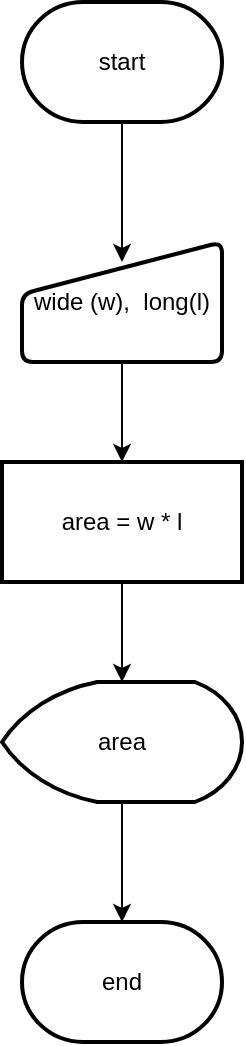 <mxfile version="14.9.4" type="github">
  <diagram id="gcdqIl62TrouCr1aFTg6" name="Page-1">
    <mxGraphModel dx="1422" dy="754" grid="1" gridSize="10" guides="1" tooltips="1" connect="1" arrows="1" fold="1" page="1" pageScale="1" pageWidth="850" pageHeight="1100" math="0" shadow="0">
      <root>
        <mxCell id="0" />
        <mxCell id="1" parent="0" />
        <mxCell id="FEpp2K_y1Ivf0mxCMOVs-18" style="edgeStyle=orthogonalEdgeStyle;rounded=0;orthogonalLoop=1;jettySize=auto;html=1;" edge="1" parent="1" source="FEpp2K_y1Ivf0mxCMOVs-1">
          <mxGeometry relative="1" as="geometry">
            <mxPoint x="430" y="270" as="targetPoint" />
          </mxGeometry>
        </mxCell>
        <mxCell id="FEpp2K_y1Ivf0mxCMOVs-1" value="start" style="strokeWidth=2;html=1;shape=mxgraph.flowchart.terminator;whiteSpace=wrap;" vertex="1" parent="1">
          <mxGeometry x="380" y="140" width="100" height="60" as="geometry" />
        </mxCell>
        <mxCell id="FEpp2K_y1Ivf0mxCMOVs-5" value="" style="edgeStyle=orthogonalEdgeStyle;rounded=0;orthogonalLoop=1;jettySize=auto;html=1;" edge="1" parent="1" source="FEpp2K_y1Ivf0mxCMOVs-2" target="FEpp2K_y1Ivf0mxCMOVs-4">
          <mxGeometry relative="1" as="geometry" />
        </mxCell>
        <mxCell id="FEpp2K_y1Ivf0mxCMOVs-2" value="wide (w),&amp;nbsp; long(l)" style="html=1;strokeWidth=2;shape=manualInput;whiteSpace=wrap;rounded=1;size=26;arcSize=11;" vertex="1" parent="1">
          <mxGeometry x="380" y="260" width="100" height="60" as="geometry" />
        </mxCell>
        <mxCell id="FEpp2K_y1Ivf0mxCMOVs-7" value="" style="edgeStyle=orthogonalEdgeStyle;rounded=0;orthogonalLoop=1;jettySize=auto;html=1;" edge="1" parent="1" source="FEpp2K_y1Ivf0mxCMOVs-4" target="FEpp2K_y1Ivf0mxCMOVs-6">
          <mxGeometry relative="1" as="geometry" />
        </mxCell>
        <mxCell id="FEpp2K_y1Ivf0mxCMOVs-4" value="area = w * l" style="rounded=0;whiteSpace=wrap;html=1;strokeWidth=2;" vertex="1" parent="1">
          <mxGeometry x="370" y="370" width="120" height="60" as="geometry" />
        </mxCell>
        <mxCell id="FEpp2K_y1Ivf0mxCMOVs-9" value="" style="edgeStyle=orthogonalEdgeStyle;rounded=0;orthogonalLoop=1;jettySize=auto;html=1;" edge="1" parent="1" source="FEpp2K_y1Ivf0mxCMOVs-6" target="FEpp2K_y1Ivf0mxCMOVs-8">
          <mxGeometry relative="1" as="geometry" />
        </mxCell>
        <mxCell id="FEpp2K_y1Ivf0mxCMOVs-6" value="area" style="strokeWidth=2;html=1;shape=mxgraph.flowchart.display;whiteSpace=wrap;" vertex="1" parent="1">
          <mxGeometry x="370" y="480" width="120" height="60" as="geometry" />
        </mxCell>
        <mxCell id="FEpp2K_y1Ivf0mxCMOVs-8" value="end" style="strokeWidth=2;html=1;shape=mxgraph.flowchart.terminator;whiteSpace=wrap;" vertex="1" parent="1">
          <mxGeometry x="380" y="600" width="100" height="60" as="geometry" />
        </mxCell>
      </root>
    </mxGraphModel>
  </diagram>
</mxfile>

